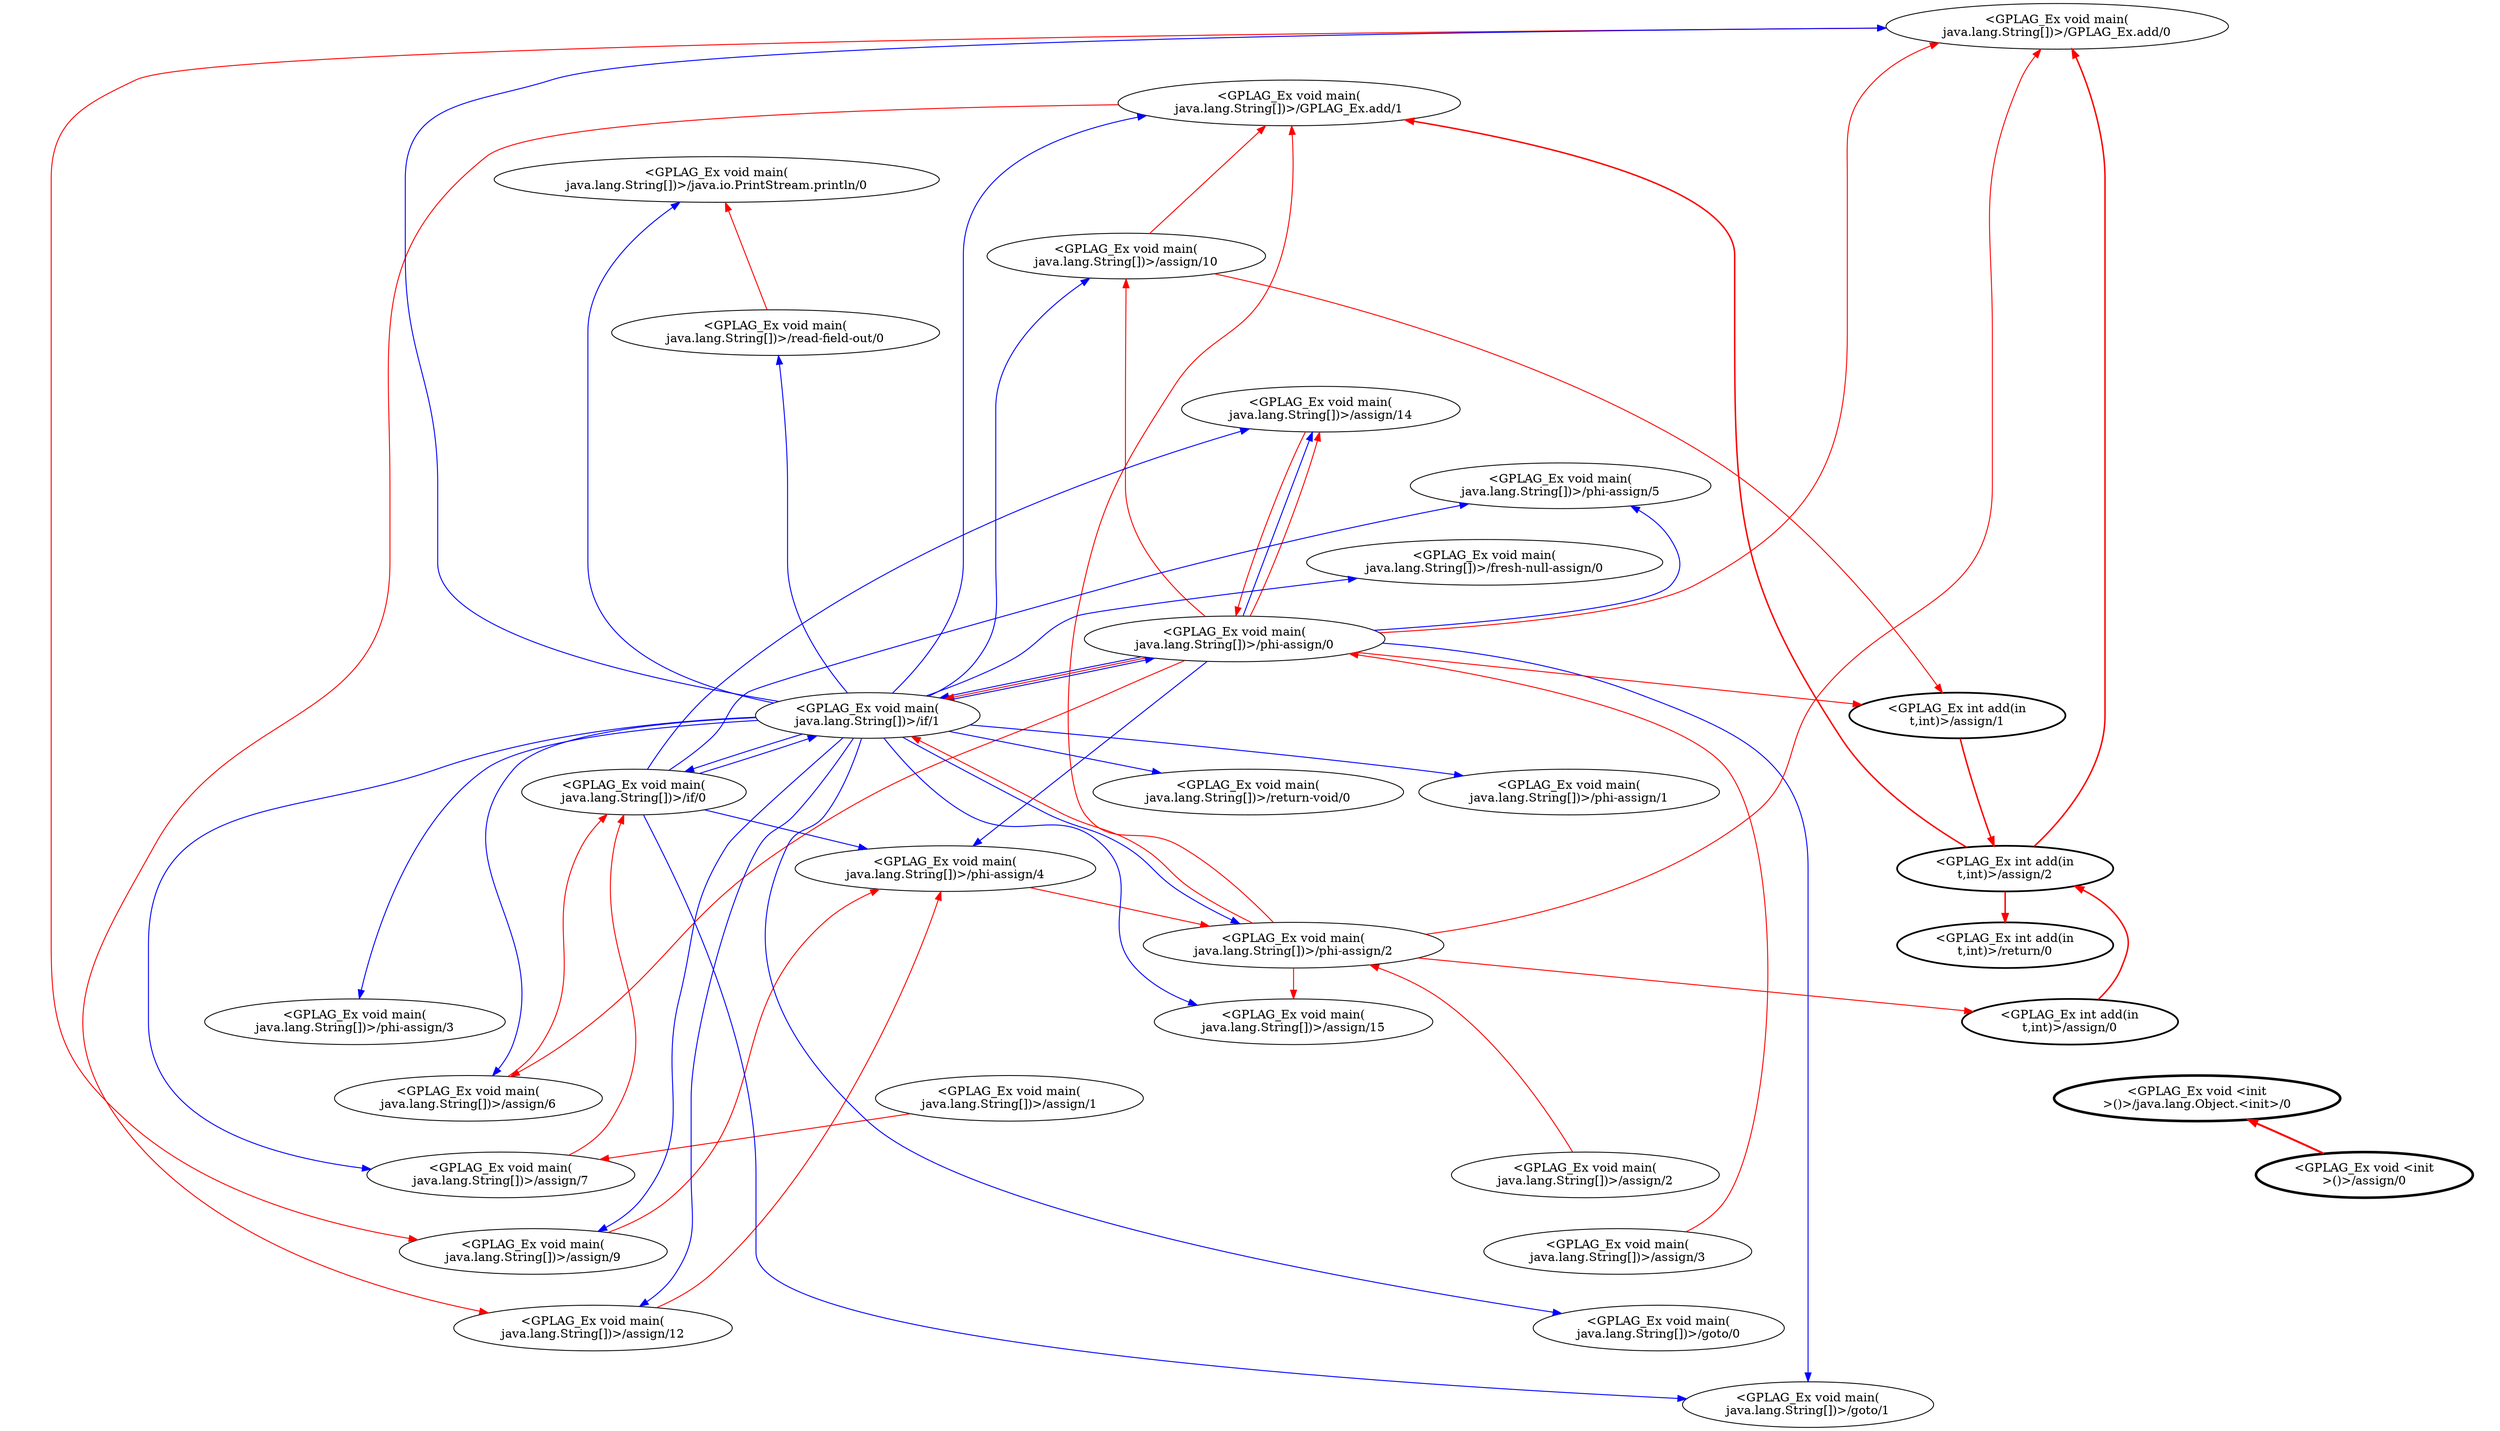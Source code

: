 digraph  {
rankdir=TD;
node [shape=ellipse];
"<GPLAG_Ex void main(\njava.lang.String[])>/GPLAG_Ex.add/0" [penwidth=1];
"<GPLAG_Ex void main(\njava.lang.String[])>/GPLAG_Ex.add/1" [penwidth=1];
"<GPLAG_Ex void main(\njava.lang.String[])>/java.io.PrintStream.println/0" [penwidth=1];
"<GPLAG_Ex void main(\njava.lang.String[])>/assign/10" [penwidth=1];
"<GPLAG_Ex void main(\njava.lang.String[])>/read-field-out/0" [penwidth=1];
"<GPLAG_Ex void main(\njava.lang.String[])>/assign/14" [penwidth=1];
"<GPLAG_Ex void main(\njava.lang.String[])>/phi-assign/5" [penwidth=1];
"<GPLAG_Ex void main(\njava.lang.String[])>/fresh-null-assign/0" [penwidth=1];
"<GPLAG_Ex void main(\njava.lang.String[])>/phi-assign/0" [penwidth=1];
"<GPLAG_Ex void main(\njava.lang.String[])>/phi-assign/1" [penwidth=1];
"<GPLAG_Ex void main(\njava.lang.String[])>/phi-assign/2" [penwidth=1];
"<GPLAG_Ex void main(\njava.lang.String[])>/phi-assign/3" [penwidth=1];
"<GPLAG_Ex void main(\njava.lang.String[])>/assign/6" [penwidth=1];
"<GPLAG_Ex void main(\njava.lang.String[])>/assign/7" [penwidth=1];
"<GPLAG_Ex void main(\njava.lang.String[])>/assign/9" [penwidth=1];
"<GPLAG_Ex void main(\njava.lang.String[])>/assign/12" [penwidth=1];
"<GPLAG_Ex void main(\njava.lang.String[])>/phi-assign/4" [penwidth=1];
"<GPLAG_Ex void main(\njava.lang.String[])>/assign/15" [penwidth=1];
"<GPLAG_Ex void main(\njava.lang.String[])>/assign/1" [penwidth=1];
"<GPLAG_Ex void main(\njava.lang.String[])>/assign/2" [penwidth=1];
"<GPLAG_Ex void main(\njava.lang.String[])>/assign/3" [penwidth=1];
"<GPLAG_Ex void main(\njava.lang.String[])>/goto/0" [penwidth=1];
"<GPLAG_Ex void main(\njava.lang.String[])>/goto/1" [penwidth=1];
"<GPLAG_Ex void main(\njava.lang.String[])>/if/0" [penwidth=1];
"<GPLAG_Ex void main(\njava.lang.String[])>/if/1" [penwidth=1];
"<GPLAG_Ex void main(\njava.lang.String[])>/return-void/0" [penwidth=1];
"<GPLAG_Ex int add(in\nt,int)>/assign/2" [penwidth=2];
"<GPLAG_Ex int add(in\nt,int)>/assign/1" [penwidth=2];
"<GPLAG_Ex int add(in\nt,int)>/return/0" [penwidth=2];
"<GPLAG_Ex int add(in\nt,int)>/assign/0" [penwidth=2];
"<GPLAG_Ex void <init\n>()>/java.lang.Object.<init>/0" [penwidth=3];
"<GPLAG_Ex void <init\n>()>/assign/0" [penwidth=3];
"<GPLAG_Ex void main(\njava.lang.String[])>/GPLAG_Ex.add/0" -> "<GPLAG_Ex void main(\njava.lang.String[])>/GPLAG_Ex.add/1"  [key=3, style=invis, weight=0];
"<GPLAG_Ex void main(\njava.lang.String[])>/GPLAG_Ex.add/0" -> "<GPLAG_Ex void main(\njava.lang.String[])>/java.io.PrintStream.println/0"  [key=3, style=invis, weight=4];
"<GPLAG_Ex void main(\njava.lang.String[])>/GPLAG_Ex.add/0" -> "<GPLAG_Ex void main(\njava.lang.String[])>/assign/10"  [key=3, style=invis, weight=11];
"<GPLAG_Ex void main(\njava.lang.String[])>/GPLAG_Ex.add/0" -> "<GPLAG_Ex void main(\njava.lang.String[])>/read-field-out/0"  [key=3, style=invis, weight=3];
"<GPLAG_Ex void main(\njava.lang.String[])>/GPLAG_Ex.add/0" -> "<GPLAG_Ex void main(\njava.lang.String[])>/assign/14"  [key=3, style=invis, weight=10];
"<GPLAG_Ex void main(\njava.lang.String[])>/GPLAG_Ex.add/0" -> "<GPLAG_Ex void main(\njava.lang.String[])>/phi-assign/5"  [key=3, style=invis, weight=8];
"<GPLAG_Ex void main(\njava.lang.String[])>/GPLAG_Ex.add/0" -> "<GPLAG_Ex void main(\njava.lang.String[])>/fresh-null-assign/0"  [key=3, style=invis, weight=7];
"<GPLAG_Ex void main(\njava.lang.String[])>/GPLAG_Ex.add/0" -> "<GPLAG_Ex void main(\njava.lang.String[])>/phi-assign/0"  [key=3, style=invis, weight=12];
"<GPLAG_Ex void main(\njava.lang.String[])>/GPLAG_Ex.add/0" -> "<GPLAG_Ex void main(\njava.lang.String[])>/phi-assign/1"  [key=3, style=invis, weight=8];
"<GPLAG_Ex void main(\njava.lang.String[])>/GPLAG_Ex.add/0" -> "<GPLAG_Ex void main(\njava.lang.String[])>/phi-assign/2"  [key=3, style=invis, weight=7];
"<GPLAG_Ex void main(\njava.lang.String[])>/GPLAG_Ex.add/0" -> "<GPLAG_Ex void main(\njava.lang.String[])>/phi-assign/3"  [key=3, style=invis, weight=6];
"<GPLAG_Ex void main(\njava.lang.String[])>/GPLAG_Ex.add/0" -> "<GPLAG_Ex void main(\njava.lang.String[])>/assign/6"  [key=3, style=invis, weight=5];
"<GPLAG_Ex void main(\njava.lang.String[])>/GPLAG_Ex.add/0" -> "<GPLAG_Ex void main(\njava.lang.String[])>/assign/7"  [key=3, style=invis, weight=4];
"<GPLAG_Ex void main(\njava.lang.String[])>/GPLAG_Ex.add/0" -> "<GPLAG_Ex void main(\njava.lang.String[])>/assign/9"  [key=3, style=invis, weight=3];
"<GPLAG_Ex void main(\njava.lang.String[])>/GPLAG_Ex.add/0" -> "<GPLAG_Ex void main(\njava.lang.String[])>/assign/9"  [color=red, key=1, penwidth="1.1", weight=2];
"<GPLAG_Ex void main(\njava.lang.String[])>/GPLAG_Ex.add/0" -> "<GPLAG_Ex void main(\njava.lang.String[])>/assign/12"  [key=3, style=invis, weight=1];
"<GPLAG_Ex void main(\njava.lang.String[])>/GPLAG_Ex.add/0" -> "<GPLAG_Ex void main(\njava.lang.String[])>/phi-assign/4"  [key=3, style=invis, weight=5];
"<GPLAG_Ex void main(\njava.lang.String[])>/GPLAG_Ex.add/0" -> "<GPLAG_Ex void main(\njava.lang.String[])>/assign/15"  [key=3, style=invis, weight=6];
"<GPLAG_Ex void main(\njava.lang.String[])>/GPLAG_Ex.add/0" -> "<GPLAG_Ex void main(\njava.lang.String[])>/assign/1"  [key=3, style=invis, weight=13];
"<GPLAG_Ex void main(\njava.lang.String[])>/GPLAG_Ex.add/0" -> "<GPLAG_Ex void main(\njava.lang.String[])>/assign/2"  [key=3, style=invis, weight=11];
"<GPLAG_Ex void main(\njava.lang.String[])>/GPLAG_Ex.add/0" -> "<GPLAG_Ex void main(\njava.lang.String[])>/assign/3"  [key=3, style=invis, weight=10];
"<GPLAG_Ex void main(\njava.lang.String[])>/GPLAG_Ex.add/0" -> "<GPLAG_Ex void main(\njava.lang.String[])>/goto/0"  [key=3, style=invis, weight=9];
"<GPLAG_Ex void main(\njava.lang.String[])>/GPLAG_Ex.add/0" -> "<GPLAG_Ex void main(\njava.lang.String[])>/goto/1"  [key=3, style=invis, weight=2];
"<GPLAG_Ex void main(\njava.lang.String[])>/GPLAG_Ex.add/0" -> "<GPLAG_Ex void main(\njava.lang.String[])>/if/0"  [key=3, style=invis, weight=9];
"<GPLAG_Ex void main(\njava.lang.String[])>/GPLAG_Ex.add/0" -> "<GPLAG_Ex void main(\njava.lang.String[])>/if/1"  [key=3, style=invis, weight=2];
"<GPLAG_Ex void main(\njava.lang.String[])>/GPLAG_Ex.add/0" -> "<GPLAG_Ex void main(\njava.lang.String[])>/return-void/0"  [key=3, style=invis, weight=1];
"<GPLAG_Ex void main(\njava.lang.String[])>/GPLAG_Ex.add/0" -> "<GPLAG_Ex int add(in\nt,int)>/assign/2"  [key=3, style=invis, weight=40];
"<GPLAG_Ex void main(\njava.lang.String[])>/GPLAG_Ex.add/0" -> "<GPLAG_Ex int add(in\nt,int)>/assign/1"  [key=3, style=invis, weight=10];
"<GPLAG_Ex void main(\njava.lang.String[])>/GPLAG_Ex.add/0" -> "<GPLAG_Ex int add(in\nt,int)>/return/0"  [key=3, style=invis, weight=11];
"<GPLAG_Ex void main(\njava.lang.String[])>/GPLAG_Ex.add/0" -> "<GPLAG_Ex int add(in\nt,int)>/assign/0"  [key=3, style=invis, weight=9];
"<GPLAG_Ex void main(\njava.lang.String[])>/GPLAG_Ex.add/0" -> "<GPLAG_Ex void <init\n>()>/java.lang.Object.<init>/0"  [key=3, style=invis, weight=12];
"<GPLAG_Ex void main(\njava.lang.String[])>/GPLAG_Ex.add/0" -> "<GPLAG_Ex void <init\n>()>/assign/0"  [key=3, style=invis, weight=11];
"<GPLAG_Ex void main(\njava.lang.String[])>/GPLAG_Ex.add/1" -> "<GPLAG_Ex void main(\njava.lang.String[])>/java.io.PrintStream.println/0"  [key=3, style=invis, weight=0];
"<GPLAG_Ex void main(\njava.lang.String[])>/GPLAG_Ex.add/1" -> "<GPLAG_Ex void main(\njava.lang.String[])>/assign/12"  [color=red, key=0, penwidth="1.1", weight=2];
"<GPLAG_Ex void main(\njava.lang.String[])>/java.io.PrintStream.println/0" -> "<GPLAG_Ex void main(\njava.lang.String[])>/assign/10"  [key=3, style=invis, weight=0];
"<GPLAG_Ex void main(\njava.lang.String[])>/assign/10" -> "<GPLAG_Ex void main(\njava.lang.String[])>/read-field-out/0"  [key=3, style=invis, weight=0];
"<GPLAG_Ex void main(\njava.lang.String[])>/assign/10" -> "<GPLAG_Ex void main(\njava.lang.String[])>/GPLAG_Ex.add/1"  [color=red, key=0, penwidth="1.1", weight=2];
"<GPLAG_Ex void main(\njava.lang.String[])>/assign/10" -> "<GPLAG_Ex int add(in\nt,int)>/assign/1"  [color=red, key=0, penwidth="1.1", weight=28];
"<GPLAG_Ex void main(\njava.lang.String[])>/read-field-out/0" -> "<GPLAG_Ex void main(\njava.lang.String[])>/assign/14"  [key=3, style=invis, weight=0];
"<GPLAG_Ex void main(\njava.lang.String[])>/read-field-out/0" -> "<GPLAG_Ex void main(\njava.lang.String[])>/java.io.PrintStream.println/0"  [color=red, key=0, penwidth="1.1", weight=2];
"<GPLAG_Ex void main(\njava.lang.String[])>/assign/14" -> "<GPLAG_Ex void main(\njava.lang.String[])>/phi-assign/5"  [key=3, style=invis, weight=0];
"<GPLAG_Ex void main(\njava.lang.String[])>/assign/14" -> "<GPLAG_Ex void main(\njava.lang.String[])>/phi-assign/0"  [color=red, key=0, penwidth="1.1", weight=32];
"<GPLAG_Ex void main(\njava.lang.String[])>/phi-assign/5" -> "<GPLAG_Ex void main(\njava.lang.String[])>/fresh-null-assign/0"  [key=3, style=invis, weight=0];
"<GPLAG_Ex void main(\njava.lang.String[])>/fresh-null-assign/0" -> "<GPLAG_Ex void main(\njava.lang.String[])>/phi-assign/0"  [key=3, style=invis, weight=0];
"<GPLAG_Ex void main(\njava.lang.String[])>/phi-assign/0" -> "<GPLAG_Ex void main(\njava.lang.String[])>/phi-assign/1"  [key=3, style=invis, weight=0];
"<GPLAG_Ex void main(\njava.lang.String[])>/phi-assign/0" -> "<GPLAG_Ex void main(\njava.lang.String[])>/assign/14"  [color=blue, key=0, penwidth="1.1", weight=32];
"<GPLAG_Ex void main(\njava.lang.String[])>/phi-assign/0" -> "<GPLAG_Ex void main(\njava.lang.String[])>/assign/14"  [color=red, key=1, penwidth="1.1", weight=32];
"<GPLAG_Ex void main(\njava.lang.String[])>/phi-assign/0" -> "<GPLAG_Ex void main(\njava.lang.String[])>/phi-assign/5"  [color=blue, key=0, penwidth="1.1", weight=30];
"<GPLAG_Ex void main(\njava.lang.String[])>/phi-assign/0" -> "<GPLAG_Ex void main(\njava.lang.String[])>/phi-assign/4"  [color=blue, key=0, penwidth="1.1", weight=28];
"<GPLAG_Ex void main(\njava.lang.String[])>/phi-assign/0" -> "<GPLAG_Ex void main(\njava.lang.String[])>/goto/1"  [color=blue, key=0, penwidth="1.1", weight=34];
"<GPLAG_Ex void main(\njava.lang.String[])>/phi-assign/0" -> "<GPLAG_Ex void main(\njava.lang.String[])>/if/1"  [color=blue, key=0, penwidth="1.1", weight=14];
"<GPLAG_Ex void main(\njava.lang.String[])>/phi-assign/0" -> "<GPLAG_Ex void main(\njava.lang.String[])>/if/1"  [color=red, key=1, penwidth="1.1", weight=14];
"<GPLAG_Ex void main(\njava.lang.String[])>/phi-assign/0" -> "<GPLAG_Ex void main(\njava.lang.String[])>/GPLAG_Ex.add/0"  [color=red, key=0, penwidth="1.1", weight=16];
"<GPLAG_Ex void main(\njava.lang.String[])>/phi-assign/0" -> "<GPLAG_Ex void main(\njava.lang.String[])>/assign/10"  [color=red, key=0, penwidth="1.1", weight=22];
"<GPLAG_Ex void main(\njava.lang.String[])>/phi-assign/0" -> "<GPLAG_Ex int add(in\nt,int)>/assign/1"  [color=red, key=0, penwidth="1.1", weight=6];
"<GPLAG_Ex void main(\njava.lang.String[])>/phi-assign/0" -> "<GPLAG_Ex void main(\njava.lang.String[])>/assign/6"  [color=red, key=0, penwidth="1.1", weight=8];
"<GPLAG_Ex void main(\njava.lang.String[])>/phi-assign/1" -> "<GPLAG_Ex void main(\njava.lang.String[])>/phi-assign/2"  [key=3, style=invis, weight=0];
"<GPLAG_Ex void main(\njava.lang.String[])>/phi-assign/2" -> "<GPLAG_Ex void main(\njava.lang.String[])>/phi-assign/3"  [key=3, style=invis, weight=0];
"<GPLAG_Ex void main(\njava.lang.String[])>/phi-assign/2" -> "<GPLAG_Ex void main(\njava.lang.String[])>/GPLAG_Ex.add/0"  [color=red, key=0, penwidth="1.1", weight=12];
"<GPLAG_Ex void main(\njava.lang.String[])>/phi-assign/2" -> "<GPLAG_Ex void main(\njava.lang.String[])>/GPLAG_Ex.add/1"  [color=red, key=0, penwidth="1.1", weight=20];
"<GPLAG_Ex void main(\njava.lang.String[])>/phi-assign/2" -> "<GPLAG_Ex void main(\njava.lang.String[])>/assign/15"  [color=red, key=0, penwidth="1.1", weight=38];
"<GPLAG_Ex void main(\njava.lang.String[])>/phi-assign/2" -> "<GPLAG_Ex void main(\njava.lang.String[])>/if/1"  [color=red, key=0, penwidth="1.1", weight=10];
"<GPLAG_Ex void main(\njava.lang.String[])>/phi-assign/2" -> "<GPLAG_Ex int add(in\nt,int)>/assign/0"  [color=red, key=0, penwidth="1.1", weight=12];
"<GPLAG_Ex void main(\njava.lang.String[])>/phi-assign/3" -> "<GPLAG_Ex void main(\njava.lang.String[])>/assign/6"  [key=3, style=invis, weight=0];
"<GPLAG_Ex void main(\njava.lang.String[])>/assign/6" -> "<GPLAG_Ex void main(\njava.lang.String[])>/assign/7"  [key=3, style=invis, weight=0];
"<GPLAG_Ex void main(\njava.lang.String[])>/assign/6" -> "<GPLAG_Ex void main(\njava.lang.String[])>/if/0"  [color=red, key=0, penwidth="1.1", weight=4];
"<GPLAG_Ex void main(\njava.lang.String[])>/assign/7" -> "<GPLAG_Ex void main(\njava.lang.String[])>/assign/9"  [key=3, style=invis, weight=0];
"<GPLAG_Ex void main(\njava.lang.String[])>/assign/7" -> "<GPLAG_Ex void main(\njava.lang.String[])>/if/0"  [color=red, key=0, penwidth="1.1", weight=2];
"<GPLAG_Ex void main(\njava.lang.String[])>/assign/9" -> "<GPLAG_Ex void main(\njava.lang.String[])>/assign/12"  [key=3, style=invis, weight=0];
"<GPLAG_Ex void main(\njava.lang.String[])>/assign/9" -> "<GPLAG_Ex void main(\njava.lang.String[])>/phi-assign/4"  [color=red, key=0, penwidth="1.1", weight=10];
"<GPLAG_Ex void main(\njava.lang.String[])>/assign/12" -> "<GPLAG_Ex void main(\njava.lang.String[])>/phi-assign/4"  [key=3, style=invis, weight=0];
"<GPLAG_Ex void main(\njava.lang.String[])>/assign/12" -> "<GPLAG_Ex void main(\njava.lang.String[])>/phi-assign/4"  [color=red, key=1, penwidth="1.1", weight=2];
"<GPLAG_Ex void main(\njava.lang.String[])>/phi-assign/4" -> "<GPLAG_Ex void main(\njava.lang.String[])>/assign/15"  [key=3, style=invis, weight=0];
"<GPLAG_Ex void main(\njava.lang.String[])>/phi-assign/4" -> "<GPLAG_Ex void main(\njava.lang.String[])>/phi-assign/2"  [color=red, key=0, penwidth="1.1", weight=24];
"<GPLAG_Ex void main(\njava.lang.String[])>/assign/15" -> "<GPLAG_Ex void main(\njava.lang.String[])>/assign/1"  [key=3, style=invis, weight=0];
"<GPLAG_Ex void main(\njava.lang.String[])>/assign/1" -> "<GPLAG_Ex void main(\njava.lang.String[])>/assign/2"  [key=3, style=invis, weight=0];
"<GPLAG_Ex void main(\njava.lang.String[])>/assign/1" -> "<GPLAG_Ex void main(\njava.lang.String[])>/assign/7"  [color=red, key=0, penwidth="1.1", weight=16];
"<GPLAG_Ex void main(\njava.lang.String[])>/assign/2" -> "<GPLAG_Ex void main(\njava.lang.String[])>/assign/3"  [key=3, style=invis, weight=0];
"<GPLAG_Ex void main(\njava.lang.String[])>/assign/2" -> "<GPLAG_Ex void main(\njava.lang.String[])>/phi-assign/2"  [color=red, key=0, penwidth="1.1", weight=8];
"<GPLAG_Ex void main(\njava.lang.String[])>/assign/3" -> "<GPLAG_Ex void main(\njava.lang.String[])>/goto/0"  [key=3, style=invis, weight=0];
"<GPLAG_Ex void main(\njava.lang.String[])>/assign/3" -> "<GPLAG_Ex void main(\njava.lang.String[])>/phi-assign/0"  [color=red, key=0, penwidth="1.1", weight=2];
"<GPLAG_Ex void main(\njava.lang.String[])>/goto/0" -> "<GPLAG_Ex void main(\njava.lang.String[])>/goto/1"  [key=3, style=invis, weight=0];
"<GPLAG_Ex void main(\njava.lang.String[])>/goto/1" -> "<GPLAG_Ex void main(\njava.lang.String[])>/if/0"  [key=3, style=invis, weight=0];
"<GPLAG_Ex void main(\njava.lang.String[])>/if/0" -> "<GPLAG_Ex void main(\njava.lang.String[])>/if/1"  [key=3, style=invis, weight=0];
"<GPLAG_Ex void main(\njava.lang.String[])>/if/0" -> "<GPLAG_Ex void main(\njava.lang.String[])>/if/1"  [color=blue, key=1, penwidth="1.1", weight=2];
"<GPLAG_Ex void main(\njava.lang.String[])>/if/0" -> "<GPLAG_Ex void main(\njava.lang.String[])>/assign/14"  [color=blue, key=0, penwidth="1.1", weight=20];
"<GPLAG_Ex void main(\njava.lang.String[])>/if/0" -> "<GPLAG_Ex void main(\njava.lang.String[])>/phi-assign/5"  [color=blue, key=0, penwidth="1.1", weight=18];
"<GPLAG_Ex void main(\njava.lang.String[])>/if/0" -> "<GPLAG_Ex void main(\njava.lang.String[])>/phi-assign/4"  [color=blue, key=0, penwidth="1.1", weight=16];
"<GPLAG_Ex void main(\njava.lang.String[])>/if/0" -> "<GPLAG_Ex void main(\njava.lang.String[])>/goto/1"  [color=blue, key=0, penwidth="1.1", weight=22];
"<GPLAG_Ex void main(\njava.lang.String[])>/if/1" -> "<GPLAG_Ex void main(\njava.lang.String[])>/return-void/0"  [key=3, style=invis, weight=0];
"<GPLAG_Ex void main(\njava.lang.String[])>/if/1" -> "<GPLAG_Ex void main(\njava.lang.String[])>/return-void/0"  [color=blue, key=1, penwidth="1.1", weight=30];
"<GPLAG_Ex void main(\njava.lang.String[])>/if/1" -> "<GPLAG_Ex void main(\njava.lang.String[])>/GPLAG_Ex.add/0"  [color=blue, key=0, penwidth="1.1", weight=2];
"<GPLAG_Ex void main(\njava.lang.String[])>/if/1" -> "<GPLAG_Ex void main(\njava.lang.String[])>/GPLAG_Ex.add/1"  [color=blue, key=0, penwidth="1.1", weight=10];
"<GPLAG_Ex void main(\njava.lang.String[])>/if/1" -> "<GPLAG_Ex void main(\njava.lang.String[])>/java.io.PrintStream.println/0"  [color=blue, key=0, penwidth="1.1", weight=24];
"<GPLAG_Ex void main(\njava.lang.String[])>/if/1" -> "<GPLAG_Ex void main(\njava.lang.String[])>/assign/10"  [color=blue, key=0, penwidth="1.1", weight=8];
"<GPLAG_Ex void main(\njava.lang.String[])>/if/1" -> "<GPLAG_Ex void main(\njava.lang.String[])>/read-field-out/0"  [color=blue, key=0, penwidth="1.1", weight=22];
"<GPLAG_Ex void main(\njava.lang.String[])>/if/1" -> "<GPLAG_Ex void main(\njava.lang.String[])>/fresh-null-assign/0"  [color=blue, key=0, penwidth="1.1", weight=26];
"<GPLAG_Ex void main(\njava.lang.String[])>/if/1" -> "<GPLAG_Ex void main(\njava.lang.String[])>/phi-assign/0"  [color=blue, key=0, penwidth="1.1", weight=14];
"<GPLAG_Ex void main(\njava.lang.String[])>/if/1" -> "<GPLAG_Ex void main(\njava.lang.String[])>/phi-assign/1"  [color=blue, key=0, penwidth="1.1", weight=12];
"<GPLAG_Ex void main(\njava.lang.String[])>/if/1" -> "<GPLAG_Ex void main(\njava.lang.String[])>/phi-assign/2"  [color=blue, key=0, penwidth="1.1", weight=10];
"<GPLAG_Ex void main(\njava.lang.String[])>/if/1" -> "<GPLAG_Ex void main(\njava.lang.String[])>/phi-assign/3"  [color=blue, key=0, penwidth="1.1", weight=8];
"<GPLAG_Ex void main(\njava.lang.String[])>/if/1" -> "<GPLAG_Ex void main(\njava.lang.String[])>/assign/6"  [color=blue, key=0, penwidth="1.1", weight=6];
"<GPLAG_Ex void main(\njava.lang.String[])>/if/1" -> "<GPLAG_Ex void main(\njava.lang.String[])>/assign/7"  [color=blue, key=0, penwidth="1.1", weight=4];
"<GPLAG_Ex void main(\njava.lang.String[])>/if/1" -> "<GPLAG_Ex void main(\njava.lang.String[])>/assign/9"  [color=blue, key=0, penwidth="1.1", weight=4];
"<GPLAG_Ex void main(\njava.lang.String[])>/if/1" -> "<GPLAG_Ex void main(\njava.lang.String[])>/assign/12"  [color=blue, key=0, penwidth="1.1", weight=12];
"<GPLAG_Ex void main(\njava.lang.String[])>/if/1" -> "<GPLAG_Ex void main(\njava.lang.String[])>/assign/15"  [color=blue, key=0, penwidth="1.1", weight=28];
"<GPLAG_Ex void main(\njava.lang.String[])>/if/1" -> "<GPLAG_Ex void main(\njava.lang.String[])>/goto/0"  [color=blue, key=0, penwidth="1.1", weight=6];
"<GPLAG_Ex void main(\njava.lang.String[])>/if/1" -> "<GPLAG_Ex void main(\njava.lang.String[])>/if/0"  [color=blue, key=0, penwidth="1.1", weight=2];
"<GPLAG_Ex void main(\njava.lang.String[])>/return-void/0" -> "<GPLAG_Ex int add(in\nt,int)>/assign/2"  [key=3, style=invis, weight=26];
"<GPLAG_Ex int add(in\nt,int)>/assign/2" -> "<GPLAG_Ex int add(in\nt,int)>/assign/1"  [key=3, style=invis, weight=0];
"<GPLAG_Ex int add(in\nt,int)>/assign/2" -> "<GPLAG_Ex void main(\njava.lang.String[])>/GPLAG_Ex.add/0"  [color=red, key=0, penwidth="1.7000000000000002", weight=20];
"<GPLAG_Ex int add(in\nt,int)>/assign/2" -> "<GPLAG_Ex void main(\njava.lang.String[])>/GPLAG_Ex.add/1"  [color=red, key=0, penwidth="1.7000000000000002", weight=28];
"<GPLAG_Ex int add(in\nt,int)>/assign/2" -> "<GPLAG_Ex int add(in\nt,int)>/return/0"  [color=red, key=0, penwidth="1.7000000000000002", weight=2];
"<GPLAG_Ex int add(in\nt,int)>/assign/1" -> "<GPLAG_Ex int add(in\nt,int)>/return/0"  [key=3, style=invis, weight=0];
"<GPLAG_Ex int add(in\nt,int)>/assign/1" -> "<GPLAG_Ex int add(in\nt,int)>/assign/2"  [color=red, key=0, penwidth="1.7000000000000002", weight=2];
"<GPLAG_Ex int add(in\nt,int)>/return/0" -> "<GPLAG_Ex int add(in\nt,int)>/assign/0"  [key=3, style=invis, weight=0];
"<GPLAG_Ex int add(in\nt,int)>/assign/0" -> "<GPLAG_Ex void <init\n>()>/java.lang.Object.<init>/0"  [key=3, style=invis, weight=0];
"<GPLAG_Ex int add(in\nt,int)>/assign/0" -> "<GPLAG_Ex int add(in\nt,int)>/assign/2"  [color=red, key=0, penwidth="1.7000000000000002", weight=4];
"<GPLAG_Ex void <init\n>()>/java.lang.Object.<init>/0" -> "<GPLAG_Ex void <init\n>()>/assign/0"  [key=3, style=invis, weight=0];
"<GPLAG_Ex void <init\n>()>/assign/0" -> "<GPLAG_Ex void <init\n>()>/java.lang.Object.<init>/0"  [color=red, key=0, penwidth="2.3000000000000003", weight=2];
}
